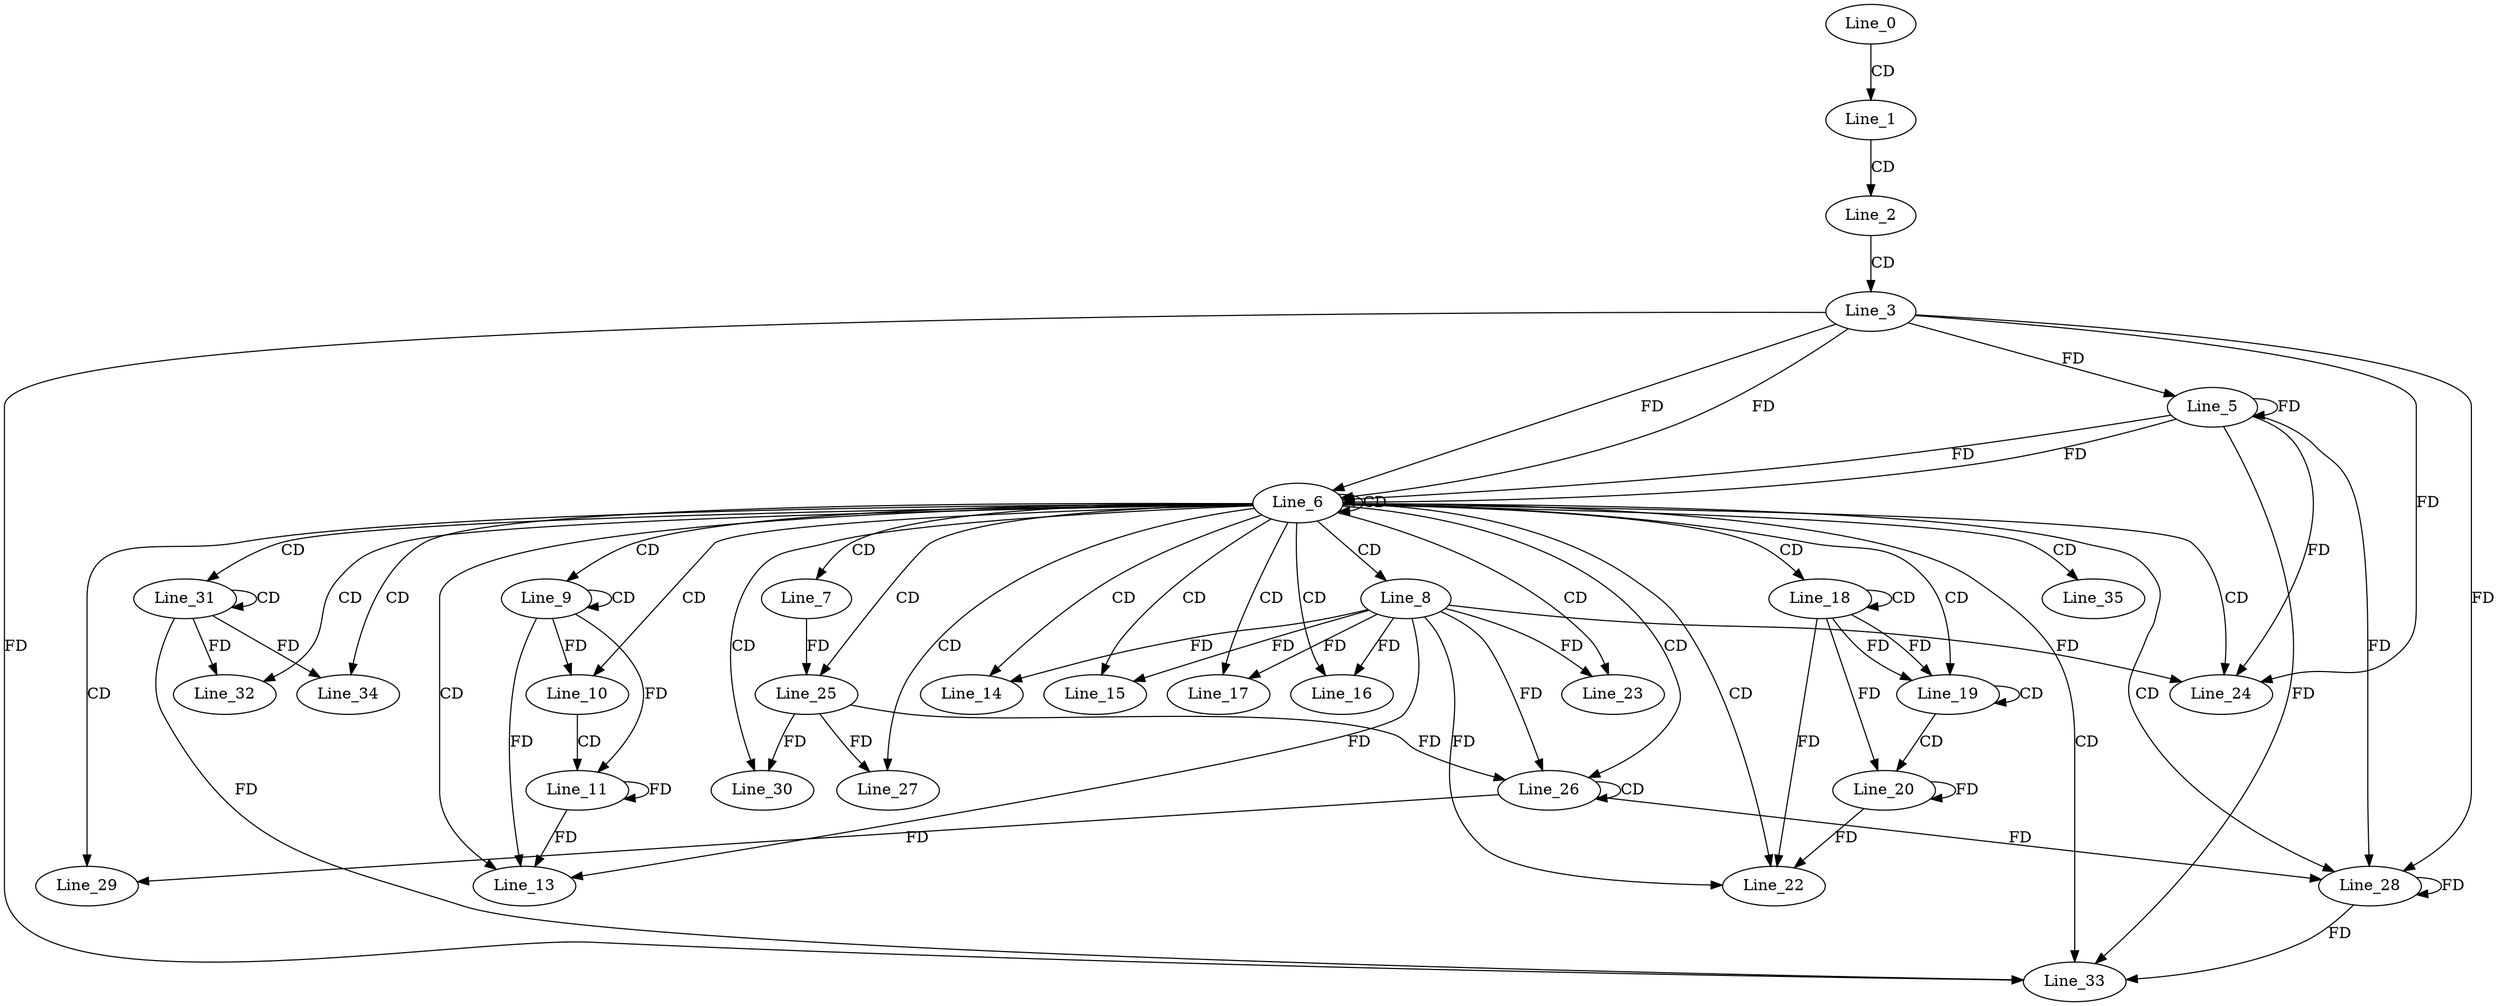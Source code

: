 digraph G {
  Line_0;
  Line_1;
  Line_2;
  Line_3;
  Line_5;
  Line_5;
  Line_6;
  Line_6;
  Line_7;
  Line_8;
  Line_9;
  Line_9;
  Line_10;
  Line_10;
  Line_10;
  Line_11;
  Line_11;
  Line_13;
  Line_14;
  Line_15;
  Line_16;
  Line_17;
  Line_18;
  Line_18;
  Line_19;
  Line_19;
  Line_20;
  Line_22;
  Line_23;
  Line_24;
  Line_25;
  Line_25;
  Line_26;
  Line_26;
  Line_27;
  Line_27;
  Line_28;
  Line_28;
  Line_29;
  Line_30;
  Line_31;
  Line_31;
  Line_32;
  Line_33;
  Line_34;
  Line_34;
  Line_35;
  Line_0 -> Line_1 [ label="CD" ];
  Line_1 -> Line_2 [ label="CD" ];
  Line_2 -> Line_3 [ label="CD" ];
  Line_3 -> Line_5 [ label="FD" ];
  Line_5 -> Line_5 [ label="FD" ];
  Line_3 -> Line_6 [ label="FD" ];
  Line_5 -> Line_6 [ label="FD" ];
  Line_6 -> Line_6 [ label="CD" ];
  Line_3 -> Line_6 [ label="FD" ];
  Line_5 -> Line_6 [ label="FD" ];
  Line_6 -> Line_7 [ label="CD" ];
  Line_6 -> Line_8 [ label="CD" ];
  Line_6 -> Line_9 [ label="CD" ];
  Line_9 -> Line_9 [ label="CD" ];
  Line_6 -> Line_10 [ label="CD" ];
  Line_9 -> Line_10 [ label="FD" ];
  Line_10 -> Line_11 [ label="CD" ];
  Line_9 -> Line_11 [ label="FD" ];
  Line_11 -> Line_11 [ label="FD" ];
  Line_6 -> Line_13 [ label="CD" ];
  Line_8 -> Line_13 [ label="FD" ];
  Line_9 -> Line_13 [ label="FD" ];
  Line_11 -> Line_13 [ label="FD" ];
  Line_6 -> Line_14 [ label="CD" ];
  Line_8 -> Line_14 [ label="FD" ];
  Line_6 -> Line_15 [ label="CD" ];
  Line_8 -> Line_15 [ label="FD" ];
  Line_6 -> Line_16 [ label="CD" ];
  Line_8 -> Line_16 [ label="FD" ];
  Line_6 -> Line_17 [ label="CD" ];
  Line_8 -> Line_17 [ label="FD" ];
  Line_6 -> Line_18 [ label="CD" ];
  Line_18 -> Line_18 [ label="CD" ];
  Line_6 -> Line_19 [ label="CD" ];
  Line_18 -> Line_19 [ label="FD" ];
  Line_19 -> Line_19 [ label="CD" ];
  Line_18 -> Line_19 [ label="FD" ];
  Line_19 -> Line_20 [ label="CD" ];
  Line_18 -> Line_20 [ label="FD" ];
  Line_20 -> Line_20 [ label="FD" ];
  Line_6 -> Line_22 [ label="CD" ];
  Line_8 -> Line_22 [ label="FD" ];
  Line_18 -> Line_22 [ label="FD" ];
  Line_20 -> Line_22 [ label="FD" ];
  Line_6 -> Line_23 [ label="CD" ];
  Line_8 -> Line_23 [ label="FD" ];
  Line_6 -> Line_24 [ label="CD" ];
  Line_8 -> Line_24 [ label="FD" ];
  Line_3 -> Line_24 [ label="FD" ];
  Line_5 -> Line_24 [ label="FD" ];
  Line_6 -> Line_25 [ label="CD" ];
  Line_7 -> Line_25 [ label="FD" ];
  Line_6 -> Line_26 [ label="CD" ];
  Line_26 -> Line_26 [ label="CD" ];
  Line_25 -> Line_26 [ label="FD" ];
  Line_8 -> Line_26 [ label="FD" ];
  Line_6 -> Line_27 [ label="CD" ];
  Line_25 -> Line_27 [ label="FD" ];
  Line_6 -> Line_28 [ label="CD" ];
  Line_3 -> Line_28 [ label="FD" ];
  Line_5 -> Line_28 [ label="FD" ];
  Line_28 -> Line_28 [ label="FD" ];
  Line_26 -> Line_28 [ label="FD" ];
  Line_6 -> Line_29 [ label="CD" ];
  Line_26 -> Line_29 [ label="FD" ];
  Line_6 -> Line_30 [ label="CD" ];
  Line_25 -> Line_30 [ label="FD" ];
  Line_6 -> Line_31 [ label="CD" ];
  Line_31 -> Line_31 [ label="CD" ];
  Line_6 -> Line_32 [ label="CD" ];
  Line_31 -> Line_32 [ label="FD" ];
  Line_6 -> Line_33 [ label="CD" ];
  Line_31 -> Line_33 [ label="FD" ];
  Line_3 -> Line_33 [ label="FD" ];
  Line_5 -> Line_33 [ label="FD" ];
  Line_28 -> Line_33 [ label="FD" ];
  Line_6 -> Line_34 [ label="CD" ];
  Line_31 -> Line_34 [ label="FD" ];
  Line_6 -> Line_35 [ label="CD" ];
}
